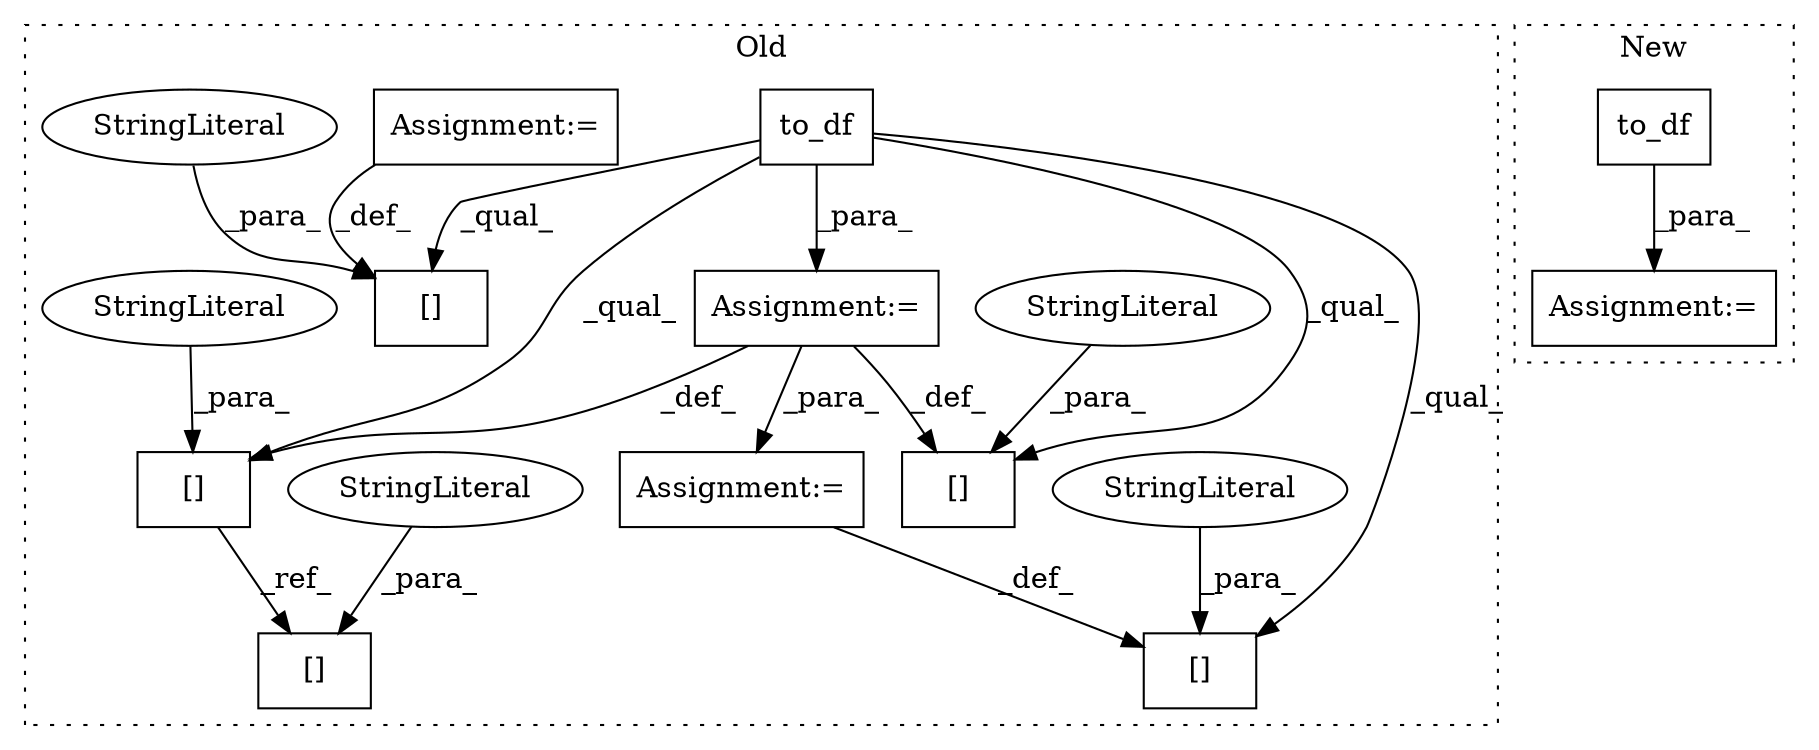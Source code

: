 digraph G {
subgraph cluster0 {
1 [label="to_df" a="32" s="6662,6713" l="6,1" shape="box"];
3 [label="Assignment:=" a="7" s="6954" l="1" shape="box"];
4 [label="[]" a="2" s="6724,6737" l="7,1" shape="box"];
5 [label="StringLiteral" a="45" s="6731" l="6" shape="ellipse"];
7 [label="Assignment:=" a="7" s="6805" l="1" shape="box"];
8 [label="Assignment:=" a="7" s="6738" l="1" shape="box"];
9 [label="[]" a="2" s="6867,6884" l="5,1" shape="box"];
10 [label="StringLiteral" a="45" s="6872" l="12" shape="ellipse"];
11 [label="[]" a="2" s="6974,6985" l="5,1" shape="box"];
12 [label="StringLiteral" a="45" s="6979" l="6" shape="ellipse"];
13 [label="[]" a="2" s="6793,6804" l="5,1" shape="box"];
14 [label="StringLiteral" a="45" s="6798" l="6" shape="ellipse"];
15 [label="[]" a="2" s="7036,7047" l="5,1" shape="box"];
16 [label="StringLiteral" a="45" s="7041" l="6" shape="ellipse"];
label = "Old";
style="dotted";
}
subgraph cluster1 {
2 [label="to_df" a="32" s="6458,6524" l="6,1" shape="box"];
6 [label="Assignment:=" a="7" s="6426" l="1" shape="box"];
label = "New";
style="dotted";
}
1 -> 13 [label="_qual_"];
1 -> 4 [label="_qual_"];
1 -> 15 [label="_qual_"];
1 -> 7 [label="_para_"];
1 -> 9 [label="_qual_"];
2 -> 6 [label="_para_"];
3 -> 15 [label="_def_"];
5 -> 4 [label="_para_"];
7 -> 13 [label="_def_"];
7 -> 3 [label="_para_"];
7 -> 9 [label="_def_"];
8 -> 4 [label="_def_"];
9 -> 11 [label="_ref_"];
10 -> 9 [label="_para_"];
12 -> 11 [label="_para_"];
14 -> 13 [label="_para_"];
16 -> 15 [label="_para_"];
}